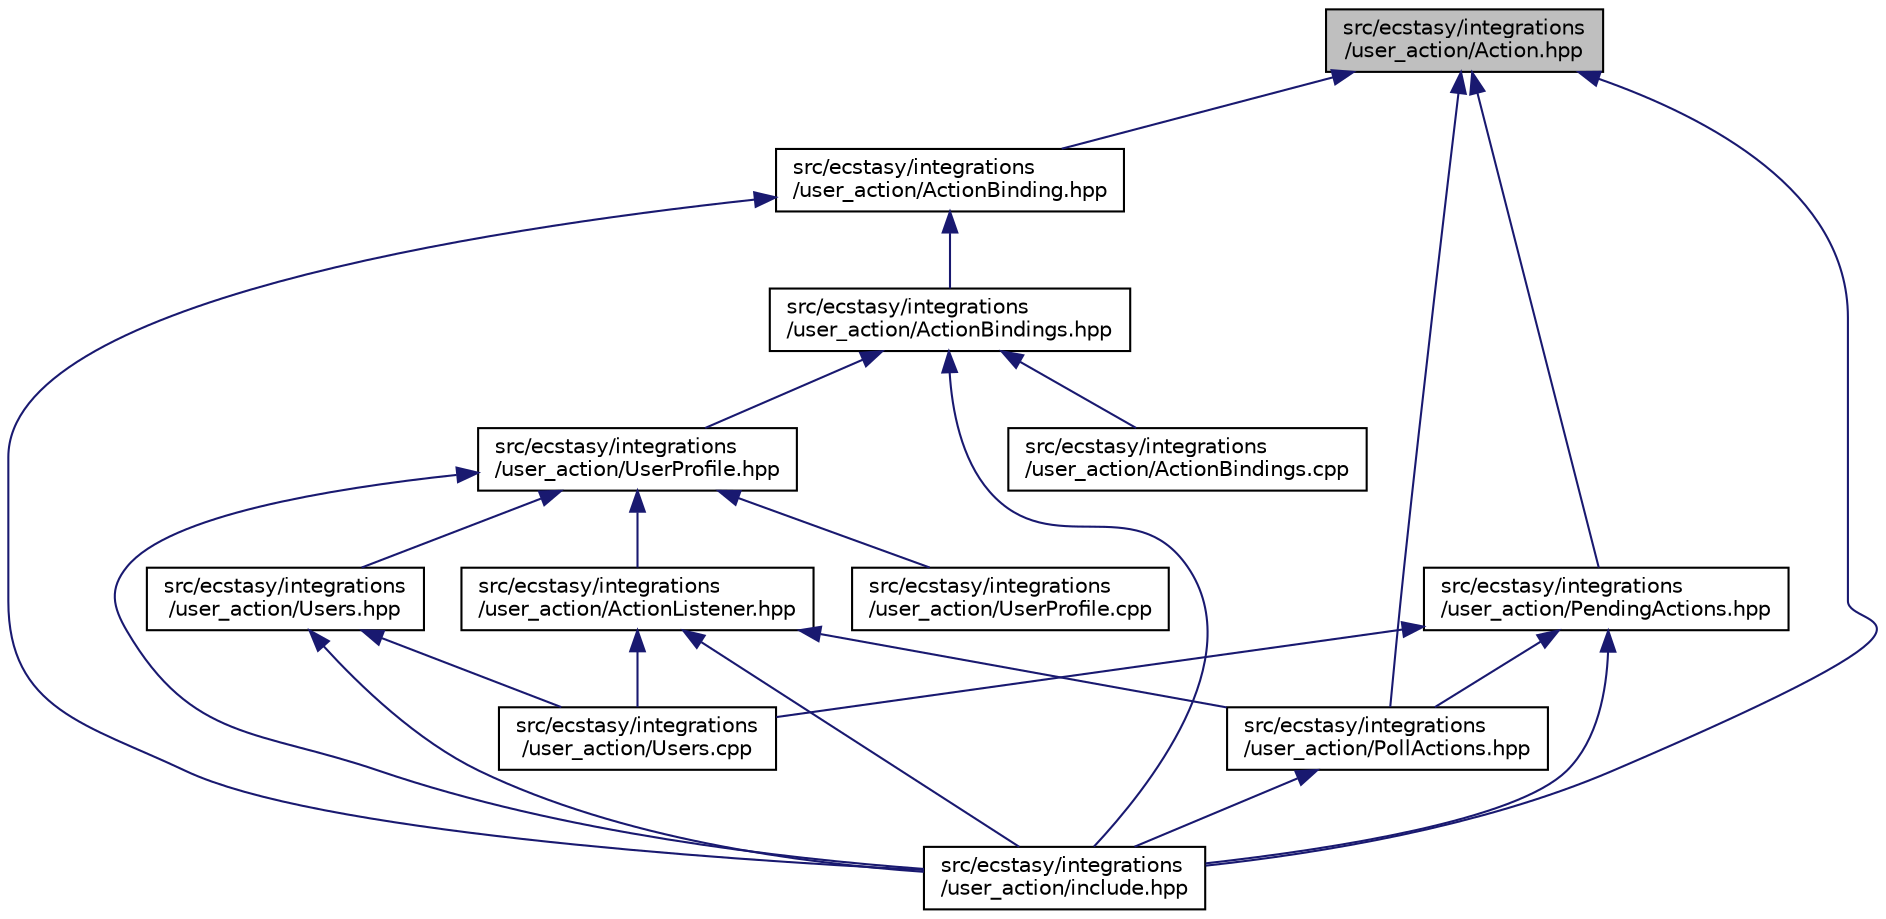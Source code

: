 digraph "src/ecstasy/integrations/user_action/Action.hpp"
{
 // LATEX_PDF_SIZE
  edge [fontname="Helvetica",fontsize="10",labelfontname="Helvetica",labelfontsize="10"];
  node [fontname="Helvetica",fontsize="10",shape=record];
  Node1 [label="src/ecstasy/integrations\l/user_action/Action.hpp",height=0.2,width=0.4,color="black", fillcolor="grey75", style="filled", fontcolor="black",tooltip=" "];
  Node1 -> Node2 [dir="back",color="midnightblue",fontsize="10",style="solid",fontname="Helvetica"];
  Node2 [label="src/ecstasy/integrations\l/user_action/ActionBinding.hpp",height=0.2,width=0.4,color="black", fillcolor="white", style="filled",URL="$_action_binding_8hpp.html",tooltip=" "];
  Node2 -> Node3 [dir="back",color="midnightblue",fontsize="10",style="solid",fontname="Helvetica"];
  Node3 [label="src/ecstasy/integrations\l/user_action/ActionBindings.hpp",height=0.2,width=0.4,color="black", fillcolor="white", style="filled",URL="$_action_bindings_8hpp.html",tooltip=" "];
  Node3 -> Node4 [dir="back",color="midnightblue",fontsize="10",style="solid",fontname="Helvetica"];
  Node4 [label="src/ecstasy/integrations\l/user_action/ActionBindings.cpp",height=0.2,width=0.4,color="black", fillcolor="white", style="filled",URL="$_action_bindings_8cpp.html",tooltip=" "];
  Node3 -> Node5 [dir="back",color="midnightblue",fontsize="10",style="solid",fontname="Helvetica"];
  Node5 [label="src/ecstasy/integrations\l/user_action/include.hpp",height=0.2,width=0.4,color="black", fillcolor="white", style="filled",URL="$integrations_2user__action_2include_8hpp.html",tooltip=" "];
  Node3 -> Node6 [dir="back",color="midnightblue",fontsize="10",style="solid",fontname="Helvetica"];
  Node6 [label="src/ecstasy/integrations\l/user_action/UserProfile.hpp",height=0.2,width=0.4,color="black", fillcolor="white", style="filled",URL="$_user_profile_8hpp.html",tooltip=" "];
  Node6 -> Node7 [dir="back",color="midnightblue",fontsize="10",style="solid",fontname="Helvetica"];
  Node7 [label="src/ecstasy/integrations\l/user_action/ActionListener.hpp",height=0.2,width=0.4,color="black", fillcolor="white", style="filled",URL="$_action_listener_8hpp.html",tooltip=" "];
  Node7 -> Node5 [dir="back",color="midnightblue",fontsize="10",style="solid",fontname="Helvetica"];
  Node7 -> Node8 [dir="back",color="midnightblue",fontsize="10",style="solid",fontname="Helvetica"];
  Node8 [label="src/ecstasy/integrations\l/user_action/PollActions.hpp",height=0.2,width=0.4,color="black", fillcolor="white", style="filled",URL="$_poll_actions_8hpp.html",tooltip=" "];
  Node8 -> Node5 [dir="back",color="midnightblue",fontsize="10",style="solid",fontname="Helvetica"];
  Node7 -> Node9 [dir="back",color="midnightblue",fontsize="10",style="solid",fontname="Helvetica"];
  Node9 [label="src/ecstasy/integrations\l/user_action/Users.cpp",height=0.2,width=0.4,color="black", fillcolor="white", style="filled",URL="$_users_8cpp.html",tooltip=" "];
  Node6 -> Node5 [dir="back",color="midnightblue",fontsize="10",style="solid",fontname="Helvetica"];
  Node6 -> Node10 [dir="back",color="midnightblue",fontsize="10",style="solid",fontname="Helvetica"];
  Node10 [label="src/ecstasy/integrations\l/user_action/UserProfile.cpp",height=0.2,width=0.4,color="black", fillcolor="white", style="filled",URL="$_user_profile_8cpp.html",tooltip=" "];
  Node6 -> Node11 [dir="back",color="midnightblue",fontsize="10",style="solid",fontname="Helvetica"];
  Node11 [label="src/ecstasy/integrations\l/user_action/Users.hpp",height=0.2,width=0.4,color="black", fillcolor="white", style="filled",URL="$_users_8hpp.html",tooltip=" "];
  Node11 -> Node5 [dir="back",color="midnightblue",fontsize="10",style="solid",fontname="Helvetica"];
  Node11 -> Node9 [dir="back",color="midnightblue",fontsize="10",style="solid",fontname="Helvetica"];
  Node2 -> Node5 [dir="back",color="midnightblue",fontsize="10",style="solid",fontname="Helvetica"];
  Node1 -> Node5 [dir="back",color="midnightblue",fontsize="10",style="solid",fontname="Helvetica"];
  Node1 -> Node12 [dir="back",color="midnightblue",fontsize="10",style="solid",fontname="Helvetica"];
  Node12 [label="src/ecstasy/integrations\l/user_action/PendingActions.hpp",height=0.2,width=0.4,color="black", fillcolor="white", style="filled",URL="$_pending_actions_8hpp.html",tooltip=" "];
  Node12 -> Node5 [dir="back",color="midnightblue",fontsize="10",style="solid",fontname="Helvetica"];
  Node12 -> Node8 [dir="back",color="midnightblue",fontsize="10",style="solid",fontname="Helvetica"];
  Node12 -> Node9 [dir="back",color="midnightblue",fontsize="10",style="solid",fontname="Helvetica"];
  Node1 -> Node8 [dir="back",color="midnightblue",fontsize="10",style="solid",fontname="Helvetica"];
}
